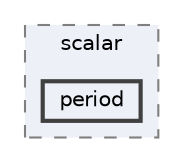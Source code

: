 digraph "/home/jam/Research/IRES-2025/dev/src/llm-scripts/testing/hypothesis-testing/hyp-env/lib/python3.12/site-packages/pandas/tests/scalar/period"
{
 // LATEX_PDF_SIZE
  bgcolor="transparent";
  edge [fontname=Helvetica,fontsize=10,labelfontname=Helvetica,labelfontsize=10];
  node [fontname=Helvetica,fontsize=10,shape=box,height=0.2,width=0.4];
  compound=true
  subgraph clusterdir_0126e1dcbb3a4a0720bd0da23a1141a7 {
    graph [ bgcolor="#edf0f7", pencolor="grey50", label="scalar", fontname=Helvetica,fontsize=10 style="filled,dashed", URL="dir_0126e1dcbb3a4a0720bd0da23a1141a7.html",tooltip=""]
  dir_c62e5fc8b1405874fbc4eb6b12b981d4 [label="period", fillcolor="#edf0f7", color="grey25", style="filled,bold", URL="dir_c62e5fc8b1405874fbc4eb6b12b981d4.html",tooltip=""];
  }
}
